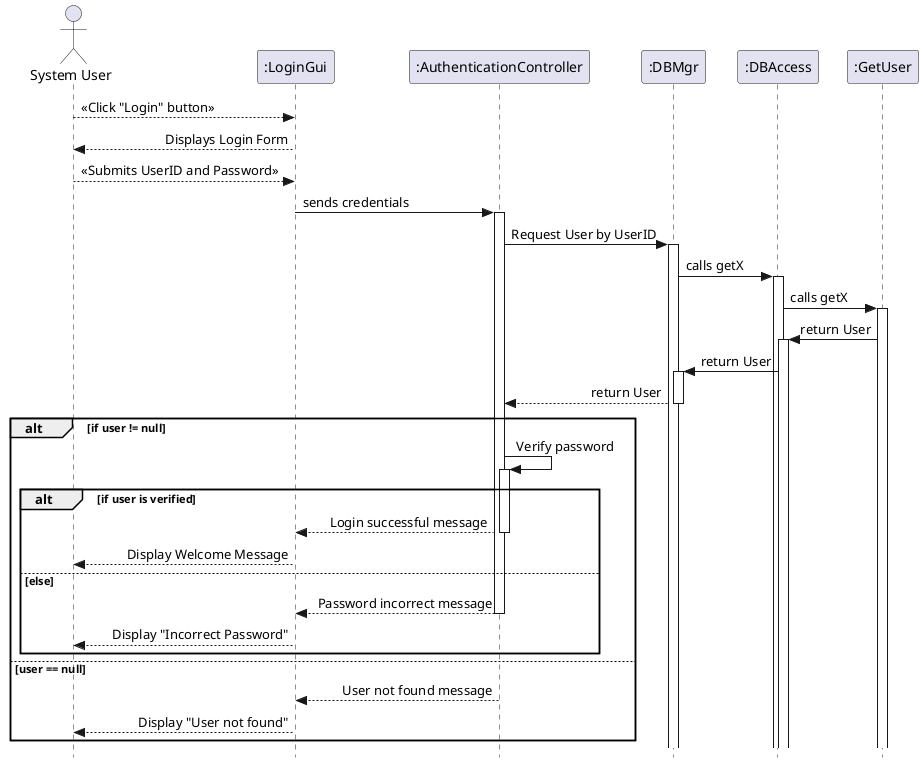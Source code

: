 @startuml EUC2InformalSequenceDiagramIteration3

skinparam linetype ortho
'skinparam backgroundColor transparent
'skinparam handwritten true
'skinparam monochrome true
'left to right direction
skinparam sequenceMessageAlign direction
hide empty members
hide empty description
skinparam classAttributeIconSize 0
skinparam style strictuml
autoactivate on

actor "System User" as User
participant ":LoginGui" as LoginGui
participant ":AuthenticationController" as AuthenticationController
participant ":DBMgr" as DBMgr
participant ":DBAccess" as DBAccess
participant ":GetUser" as GetUser

User --> LoginGui : <<Click "Login" button>>
LoginGui --> User : Displays Login Form
User --> LoginGui : <<Submits UserID and Password>>
LoginGui -> AuthenticationController : sends credentials
AuthenticationController -> DBMgr: Request User by UserID
DBMgr -> DBAccess: calls getX
DBAccess -> GetUser: calls getX
GetUser -> DBAccess: return User
DBAccess -> DBMgr: return User
DBMgr --> AuthenticationController : return User

alt if user != null
    AuthenticationController -> AuthenticationController : Verify password
    
    alt if user is verified
        AuthenticationController --> LoginGui : Login successful message
        LoginGui --> User : Display Welcome Message
    else else
        AuthenticationController --> LoginGui : Password incorrect message
        LoginGui --> User : Display "Incorrect Password"
    end
else user == null
    AuthenticationController --> LoginGui : User not found message
    LoginGui --> User : Display "User not found"
end

@enduml